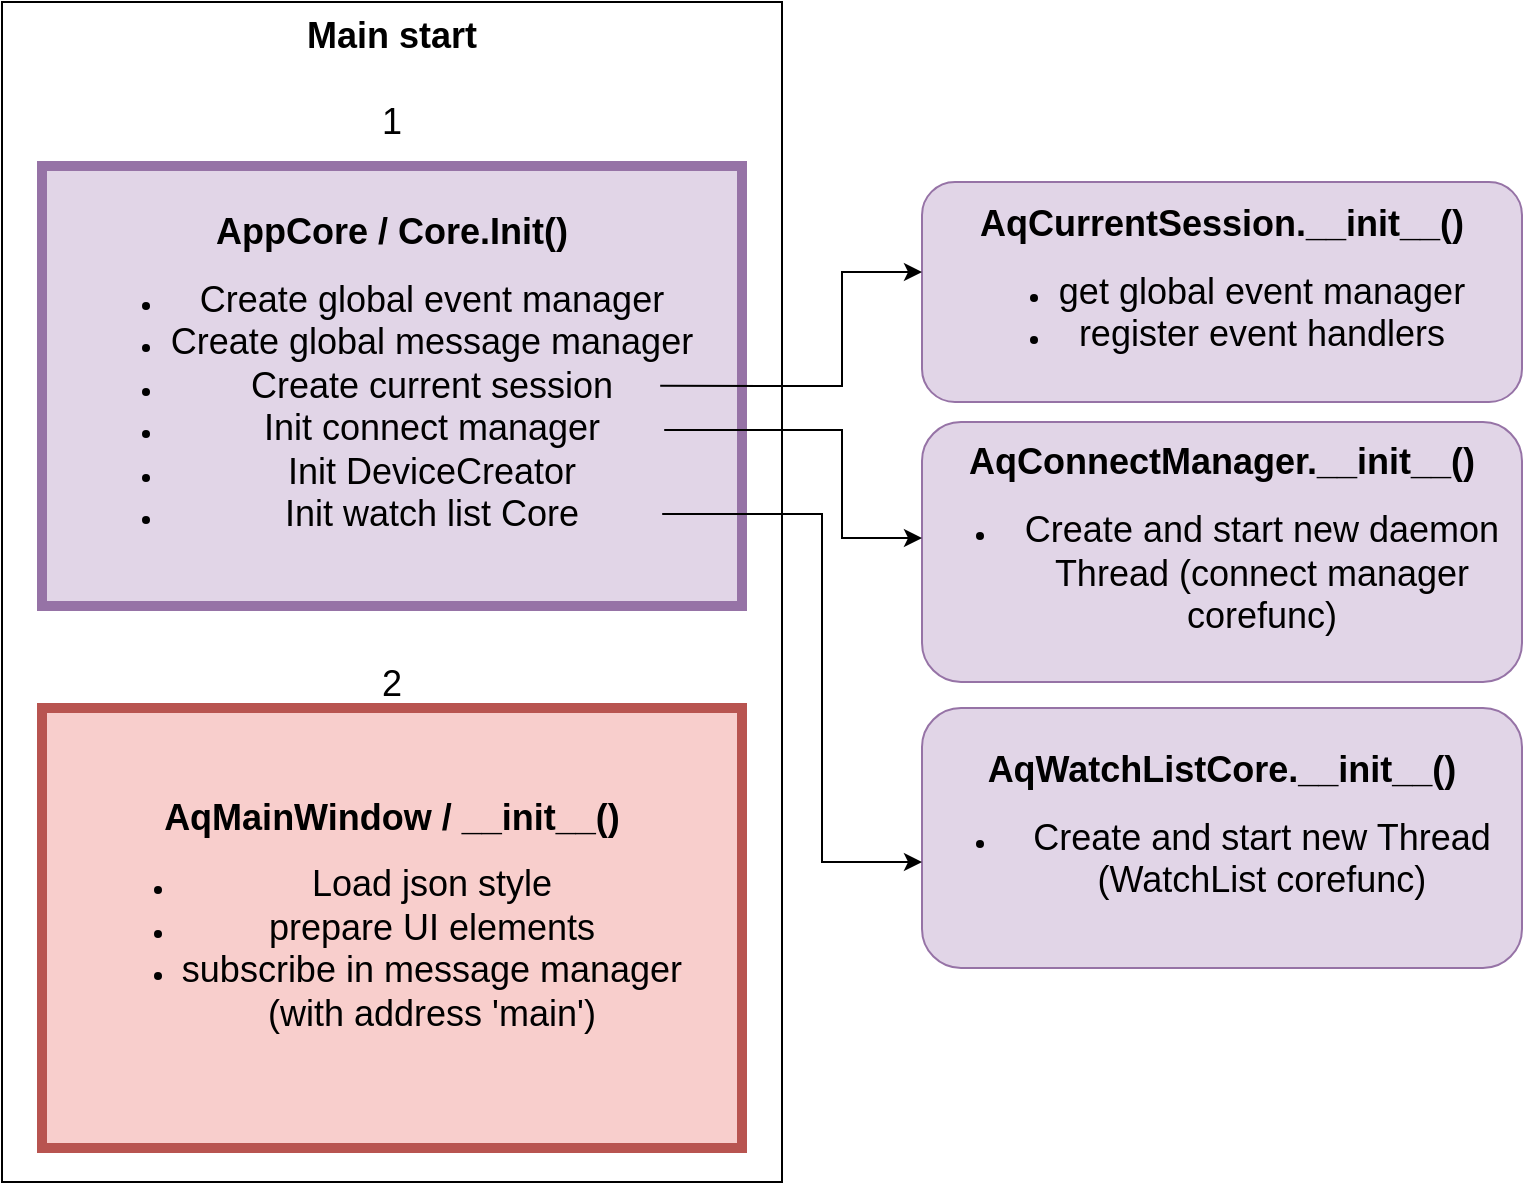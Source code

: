 <mxfile version="24.2.5" type="github">
  <diagram name="Загальна структурна схема" id="vz1vgDOsMvOrpUwdZbvc">
    <mxGraphModel dx="990" dy="2700" grid="1" gridSize="10" guides="1" tooltips="1" connect="1" arrows="1" fold="1" page="1" pageScale="1" pageWidth="827" pageHeight="1169" math="0" shadow="0">
      <root>
        <mxCell id="0" />
        <mxCell id="1" parent="0" />
        <mxCell id="deVT8PtZJ74LpzowGz-3-1" value="&lt;font style=&quot;font-size: 18px;&quot;&gt;&lt;b&gt;Main start&lt;/b&gt;&lt;/font&gt;&lt;div&gt;&lt;font style=&quot;font-size: 18px;&quot;&gt;&lt;b&gt;&lt;br&gt;&lt;/b&gt;&lt;/font&gt;&lt;/div&gt;&lt;div&gt;&lt;font style=&quot;font-size: 18px;&quot;&gt;1&lt;/font&gt;&lt;/div&gt;&lt;div&gt;&lt;font style=&quot;font-size: 18px;&quot;&gt;&lt;br&gt;&lt;/font&gt;&lt;/div&gt;&lt;div&gt;&lt;font style=&quot;font-size: 18px;&quot;&gt;&lt;br&gt;&lt;/font&gt;&lt;/div&gt;&lt;div&gt;&lt;font style=&quot;font-size: 18px;&quot;&gt;&lt;br&gt;&lt;/font&gt;&lt;/div&gt;&lt;div&gt;&lt;font style=&quot;font-size: 18px;&quot;&gt;&lt;br&gt;&lt;/font&gt;&lt;/div&gt;&lt;div&gt;&lt;font style=&quot;font-size: 18px;&quot;&gt;&lt;br&gt;&lt;/font&gt;&lt;/div&gt;&lt;div&gt;&lt;font style=&quot;font-size: 18px;&quot;&gt;&lt;br&gt;&lt;/font&gt;&lt;/div&gt;&lt;div&gt;&lt;font style=&quot;font-size: 18px;&quot;&gt;&lt;br&gt;&lt;/font&gt;&lt;/div&gt;&lt;div&gt;&lt;font style=&quot;font-size: 18px;&quot;&gt;&lt;br&gt;&lt;/font&gt;&lt;/div&gt;&lt;div&gt;&lt;font style=&quot;font-size: 18px;&quot;&gt;&lt;br&gt;&lt;/font&gt;&lt;/div&gt;&lt;div&gt;&lt;font style=&quot;font-size: 18px;&quot;&gt;&lt;br&gt;&lt;/font&gt;&lt;/div&gt;&lt;div&gt;&lt;font style=&quot;font-size: 18px;&quot;&gt;&lt;br&gt;&lt;/font&gt;&lt;/div&gt;&lt;div&gt;&lt;font style=&quot;font-size: 18px;&quot;&gt;&lt;br&gt;&lt;/font&gt;&lt;/div&gt;&lt;div&gt;&lt;font style=&quot;font-size: 18px;&quot;&gt;2&lt;/font&gt;&lt;/div&gt;" style="rounded=0;whiteSpace=wrap;html=1;verticalAlign=top;" vertex="1" parent="1">
          <mxGeometry x="10" y="160" width="390" height="590" as="geometry" />
        </mxCell>
        <mxCell id="deVT8PtZJ74LpzowGz-3-2" value="&lt;b&gt;&lt;font style=&quot;font-size: 18px;&quot;&gt;AppCore / Core.Init()&lt;/font&gt;&lt;/b&gt;&lt;div&gt;&lt;ul&gt;&lt;li&gt;&lt;font style=&quot;font-size: 18px;&quot;&gt;Create global event manager&lt;/font&gt;&lt;/li&gt;&lt;li&gt;&lt;font style=&quot;font-size: 18px;&quot;&gt;Create global message manager&lt;/font&gt;&lt;/li&gt;&lt;li&gt;&lt;span style=&quot;font-size: 18px;&quot;&gt;Create current session&lt;/span&gt;&lt;/li&gt;&lt;li&gt;&lt;span style=&quot;font-size: 18px;&quot;&gt;Init connect manager&lt;/span&gt;&lt;/li&gt;&lt;li&gt;&lt;span style=&quot;font-size: 18px;&quot;&gt;Init DeviceCreator&lt;/span&gt;&lt;/li&gt;&lt;li&gt;&lt;span style=&quot;font-size: 18px;&quot;&gt;Init watch list Core&lt;/span&gt;&lt;/li&gt;&lt;/ul&gt;&lt;/div&gt;" style="rounded=0;whiteSpace=wrap;html=1;fillColor=#e1d5e7;strokeColor=#9673a6;strokeWidth=5;" vertex="1" parent="1">
          <mxGeometry x="30" y="242" width="350" height="220" as="geometry" />
        </mxCell>
        <mxCell id="deVT8PtZJ74LpzowGz-3-3" value="&lt;span style=&quot;font-size: 18px;&quot;&gt;&lt;b&gt;AqMainWindow / __init__()&lt;/b&gt;&lt;/span&gt;&lt;div&gt;&lt;ul&gt;&lt;li&gt;&lt;span style=&quot;font-size: 18px;&quot;&gt;Load json style&lt;/span&gt;&lt;/li&gt;&lt;li&gt;&lt;span style=&quot;font-size: 18px;&quot;&gt;prepare UI elements&lt;/span&gt;&lt;/li&gt;&lt;li&gt;&lt;span style=&quot;font-size: 18px;&quot;&gt;subscribe in message manager&lt;br&gt;(with address &#39;main&#39;)&lt;/span&gt;&lt;/li&gt;&lt;/ul&gt;&lt;/div&gt;" style="rounded=0;whiteSpace=wrap;html=1;fillColor=#f8cecc;strokeColor=#b85450;strokeWidth=5;" vertex="1" parent="1">
          <mxGeometry x="30" y="513" width="350" height="220" as="geometry" />
        </mxCell>
        <mxCell id="deVT8PtZJ74LpzowGz-3-4" value="&lt;font style=&quot;font-size: 18px;&quot;&gt;&lt;b&gt;AqCurrentSession.__init__()&lt;/b&gt;&lt;/font&gt;&lt;div&gt;&lt;ul&gt;&lt;li&gt;&lt;font style=&quot;font-size: 18px;&quot;&gt;get global event manager&lt;/font&gt;&lt;/li&gt;&lt;li&gt;&lt;font style=&quot;font-size: 18px;&quot;&gt;register event handlers&lt;/font&gt;&lt;/li&gt;&lt;/ul&gt;&lt;/div&gt;" style="rounded=1;whiteSpace=wrap;html=1;fillColor=#e1d5e7;strokeColor=#9673a6;" vertex="1" parent="1">
          <mxGeometry x="470" y="250" width="300" height="110" as="geometry" />
        </mxCell>
        <mxCell id="deVT8PtZJ74LpzowGz-3-5" value="" style="endArrow=classic;html=1;rounded=0;exitX=0.886;exitY=0.536;exitDx=0;exitDy=0;exitPerimeter=0;entryX=0;entryY=0.5;entryDx=0;entryDy=0;" edge="1" parent="1">
          <mxGeometry width="50" height="50" relative="1" as="geometry">
            <mxPoint x="339.1" y="351.92" as="sourcePoint" />
            <mxPoint x="470" y="295" as="targetPoint" />
            <Array as="points">
              <mxPoint x="430" y="352" />
              <mxPoint x="430" y="295" />
            </Array>
          </mxGeometry>
        </mxCell>
        <mxCell id="deVT8PtZJ74LpzowGz-3-6" value="&lt;font style=&quot;font-size: 18px;&quot;&gt;&lt;b&gt;AqConnectManager.__init__()&lt;/b&gt;&lt;/font&gt;&lt;div&gt;&lt;ul&gt;&lt;li&gt;&lt;span style=&quot;font-size: 18px;&quot;&gt;Create and start new daemon Thread (connect manager corefunc)&lt;/span&gt;&lt;/li&gt;&lt;/ul&gt;&lt;/div&gt;" style="rounded=1;whiteSpace=wrap;html=1;fillColor=#e1d5e7;strokeColor=#9673a6;" vertex="1" parent="1">
          <mxGeometry x="470" y="370" width="300" height="130" as="geometry" />
        </mxCell>
        <mxCell id="deVT8PtZJ74LpzowGz-3-7" value="" style="endArrow=classic;html=1;rounded=0;exitX=0.886;exitY=0.627;exitDx=0;exitDy=0;exitPerimeter=0;entryX=0;entryY=0.5;entryDx=0;entryDy=0;" edge="1" parent="1">
          <mxGeometry width="50" height="50" relative="1" as="geometry">
            <mxPoint x="341.1" y="373.94" as="sourcePoint" />
            <mxPoint x="470" y="428" as="targetPoint" />
            <Array as="points">
              <mxPoint x="430" y="374" />
              <mxPoint x="430" y="428" />
            </Array>
          </mxGeometry>
        </mxCell>
        <mxCell id="deVT8PtZJ74LpzowGz-3-8" value="&lt;font style=&quot;font-size: 18px;&quot;&gt;&lt;b&gt;AqWatchListCore.__init__()&lt;/b&gt;&lt;/font&gt;&lt;div&gt;&lt;ul&gt;&lt;li&gt;&lt;span style=&quot;font-size: 18px;&quot;&gt;Create and start new Thread (WatchList corefunc)&lt;/span&gt;&lt;/li&gt;&lt;/ul&gt;&lt;/div&gt;" style="rounded=1;whiteSpace=wrap;html=1;fillColor=#e1d5e7;strokeColor=#9673a6;" vertex="1" parent="1">
          <mxGeometry x="470" y="513" width="300" height="130" as="geometry" />
        </mxCell>
        <mxCell id="deVT8PtZJ74LpzowGz-3-9" value="" style="endArrow=classic;html=1;rounded=0;exitX=0.886;exitY=0.718;exitDx=0;exitDy=0;exitPerimeter=0;entryX=0;entryY=0.5;entryDx=0;entryDy=0;" edge="1" parent="1">
          <mxGeometry width="50" height="50" relative="1" as="geometry">
            <mxPoint x="340.1" y="415.96" as="sourcePoint" />
            <mxPoint x="470" y="590" as="targetPoint" />
            <Array as="points">
              <mxPoint x="420" y="416" />
              <mxPoint x="420" y="590" />
            </Array>
          </mxGeometry>
        </mxCell>
      </root>
    </mxGraphModel>
  </diagram>
</mxfile>
